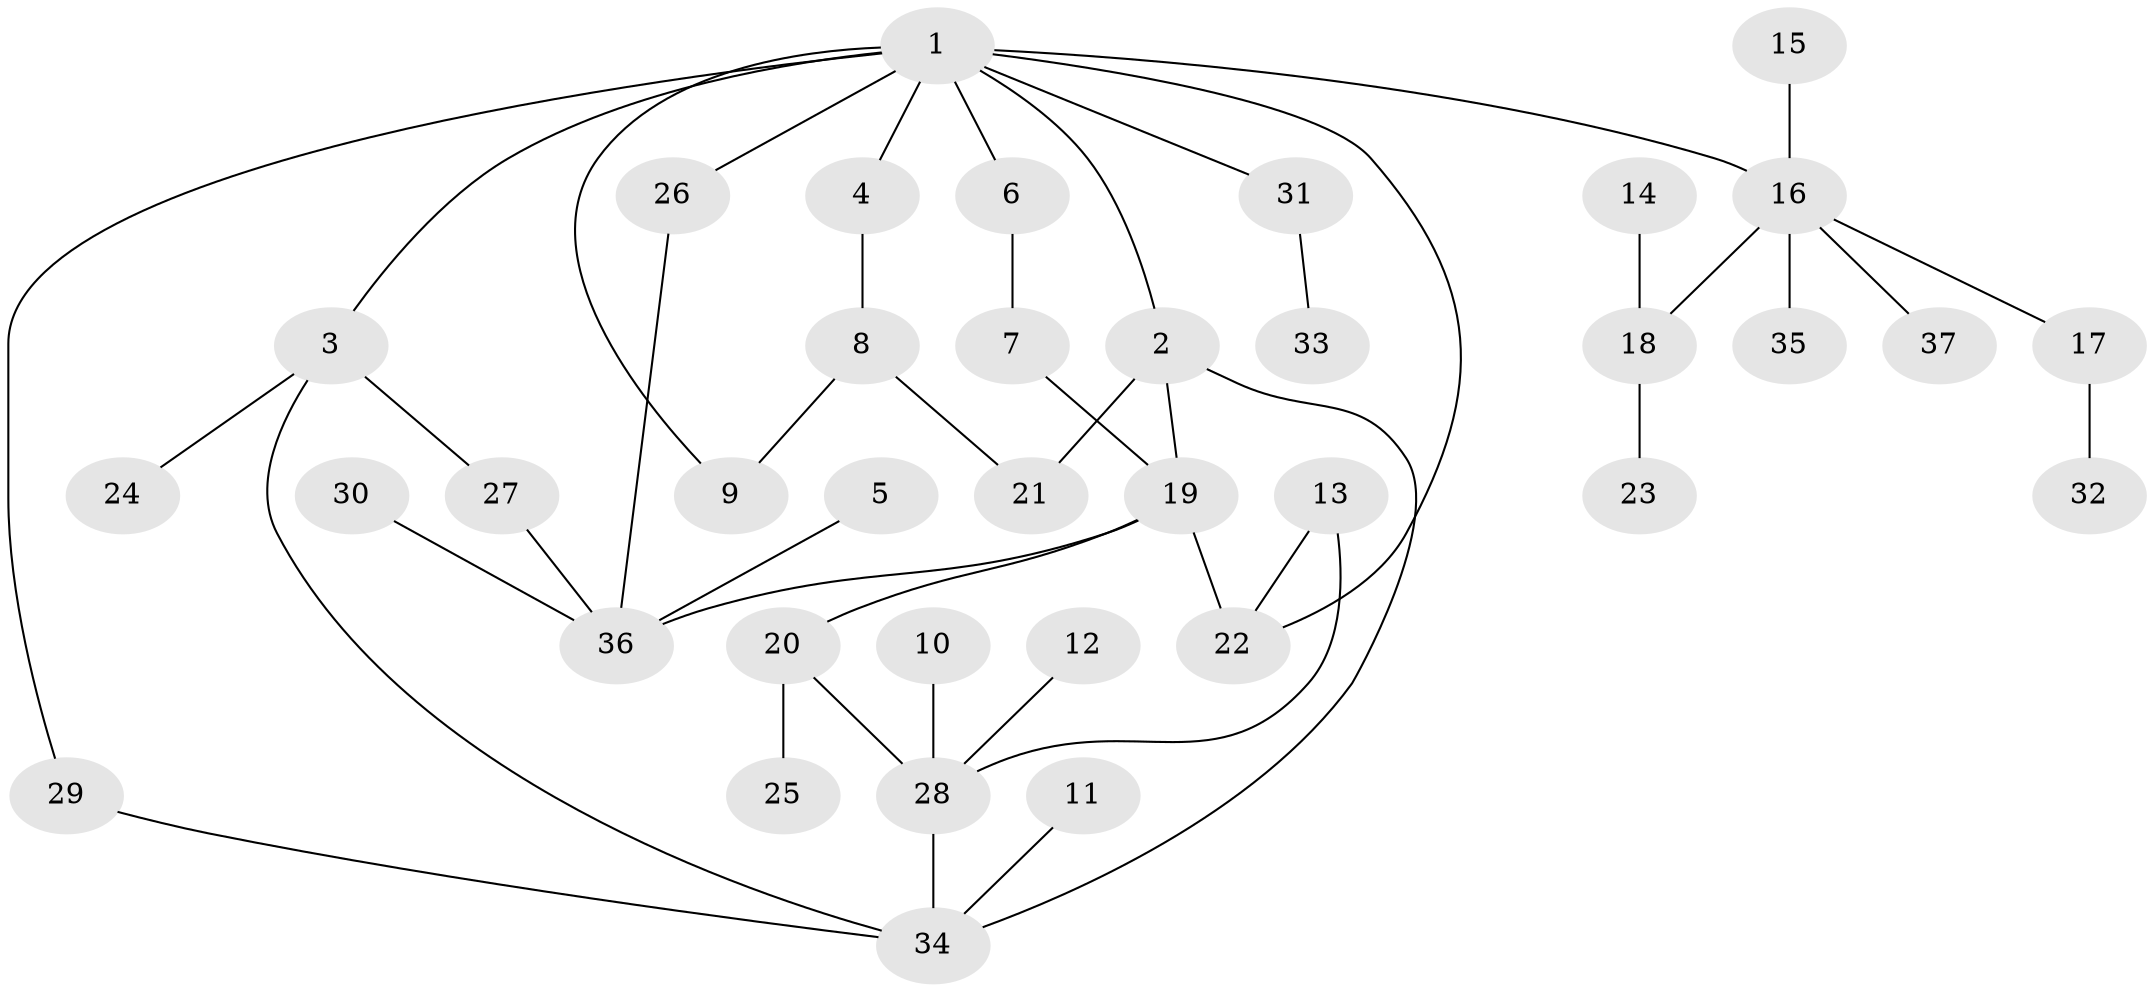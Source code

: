 // original degree distribution, {7: 0.013513513513513514, 4: 0.08108108108108109, 5: 0.04054054054054054, 3: 0.20270270270270271, 2: 0.24324324324324326, 6: 0.02702702702702703, 1: 0.3918918918918919}
// Generated by graph-tools (version 1.1) at 2025/49/03/09/25 03:49:23]
// undirected, 37 vertices, 46 edges
graph export_dot {
graph [start="1"]
  node [color=gray90,style=filled];
  1;
  2;
  3;
  4;
  5;
  6;
  7;
  8;
  9;
  10;
  11;
  12;
  13;
  14;
  15;
  16;
  17;
  18;
  19;
  20;
  21;
  22;
  23;
  24;
  25;
  26;
  27;
  28;
  29;
  30;
  31;
  32;
  33;
  34;
  35;
  36;
  37;
  1 -- 2 [weight=1.0];
  1 -- 3 [weight=1.0];
  1 -- 4 [weight=1.0];
  1 -- 6 [weight=1.0];
  1 -- 9 [weight=1.0];
  1 -- 16 [weight=1.0];
  1 -- 22 [weight=1.0];
  1 -- 26 [weight=1.0];
  1 -- 29 [weight=1.0];
  1 -- 31 [weight=1.0];
  2 -- 19 [weight=1.0];
  2 -- 21 [weight=1.0];
  2 -- 34 [weight=1.0];
  3 -- 24 [weight=1.0];
  3 -- 27 [weight=1.0];
  3 -- 34 [weight=1.0];
  4 -- 8 [weight=1.0];
  5 -- 36 [weight=1.0];
  6 -- 7 [weight=1.0];
  7 -- 19 [weight=1.0];
  8 -- 9 [weight=1.0];
  8 -- 21 [weight=1.0];
  10 -- 28 [weight=1.0];
  11 -- 34 [weight=1.0];
  12 -- 28 [weight=1.0];
  13 -- 22 [weight=1.0];
  13 -- 28 [weight=1.0];
  14 -- 18 [weight=1.0];
  15 -- 16 [weight=1.0];
  16 -- 17 [weight=1.0];
  16 -- 18 [weight=1.0];
  16 -- 35 [weight=1.0];
  16 -- 37 [weight=1.0];
  17 -- 32 [weight=1.0];
  18 -- 23 [weight=1.0];
  19 -- 20 [weight=1.0];
  19 -- 22 [weight=1.0];
  19 -- 36 [weight=1.0];
  20 -- 25 [weight=1.0];
  20 -- 28 [weight=1.0];
  26 -- 36 [weight=1.0];
  27 -- 36 [weight=1.0];
  28 -- 34 [weight=2.0];
  29 -- 34 [weight=1.0];
  30 -- 36 [weight=1.0];
  31 -- 33 [weight=1.0];
}
